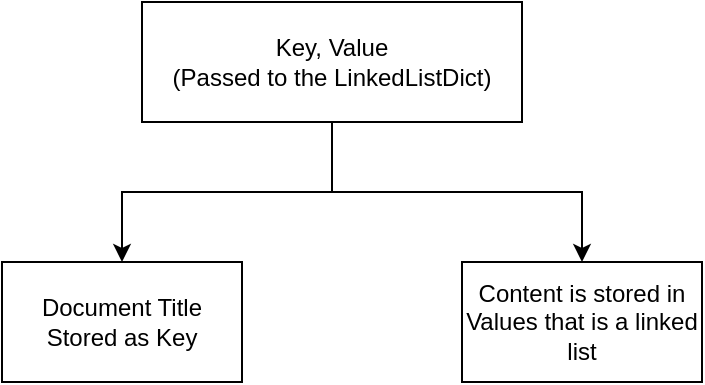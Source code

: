 <mxfile version="24.8.6">
  <diagram name="Page-1" id="Rl6WeD1U9-hgHpHKz3Tf">
    <mxGraphModel dx="1290" dy="565" grid="1" gridSize="10" guides="1" tooltips="1" connect="1" arrows="1" fold="1" page="1" pageScale="1" pageWidth="827" pageHeight="1169" math="0" shadow="0">
      <root>
        <mxCell id="0" />
        <mxCell id="1" parent="0" />
        <mxCell id="hVGjfCEO5_Mbvfgh8cSv-3" style="edgeStyle=orthogonalEdgeStyle;rounded=0;orthogonalLoop=1;jettySize=auto;html=1;" edge="1" parent="1" source="hVGjfCEO5_Mbvfgh8cSv-1" target="hVGjfCEO5_Mbvfgh8cSv-2">
          <mxGeometry relative="1" as="geometry" />
        </mxCell>
        <mxCell id="hVGjfCEO5_Mbvfgh8cSv-5" style="edgeStyle=orthogonalEdgeStyle;rounded=0;orthogonalLoop=1;jettySize=auto;html=1;" edge="1" parent="1" source="hVGjfCEO5_Mbvfgh8cSv-1" target="hVGjfCEO5_Mbvfgh8cSv-4">
          <mxGeometry relative="1" as="geometry" />
        </mxCell>
        <mxCell id="hVGjfCEO5_Mbvfgh8cSv-1" value="Key, Value&lt;div&gt;(Passed to the LinkedListDict)&lt;/div&gt;" style="rounded=0;whiteSpace=wrap;html=1;" vertex="1" parent="1">
          <mxGeometry x="320" y="130" width="190" height="60" as="geometry" />
        </mxCell>
        <mxCell id="hVGjfCEO5_Mbvfgh8cSv-2" value="Document Title Stored as Key" style="rounded=0;whiteSpace=wrap;html=1;" vertex="1" parent="1">
          <mxGeometry x="250" y="260" width="120" height="60" as="geometry" />
        </mxCell>
        <mxCell id="hVGjfCEO5_Mbvfgh8cSv-4" value="Content is stored in Values that is a linked list" style="rounded=0;whiteSpace=wrap;html=1;" vertex="1" parent="1">
          <mxGeometry x="480" y="260" width="120" height="60" as="geometry" />
        </mxCell>
      </root>
    </mxGraphModel>
  </diagram>
</mxfile>
